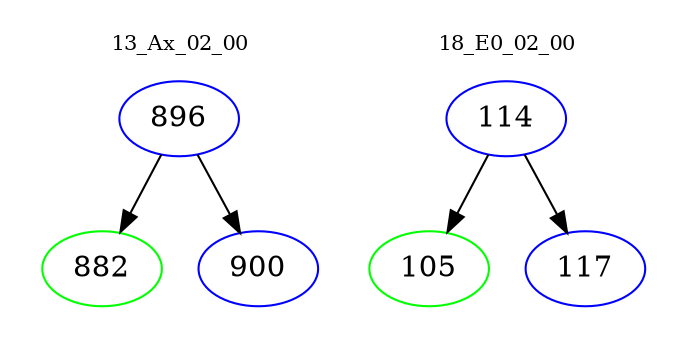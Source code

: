 digraph{
subgraph cluster_0 {
color = white
label = "13_Ax_02_00";
fontsize=10;
T0_896 [label="896", color="blue"]
T0_896 -> T0_882 [color="black"]
T0_882 [label="882", color="green"]
T0_896 -> T0_900 [color="black"]
T0_900 [label="900", color="blue"]
}
subgraph cluster_1 {
color = white
label = "18_E0_02_00";
fontsize=10;
T1_114 [label="114", color="blue"]
T1_114 -> T1_105 [color="black"]
T1_105 [label="105", color="green"]
T1_114 -> T1_117 [color="black"]
T1_117 [label="117", color="blue"]
}
}
